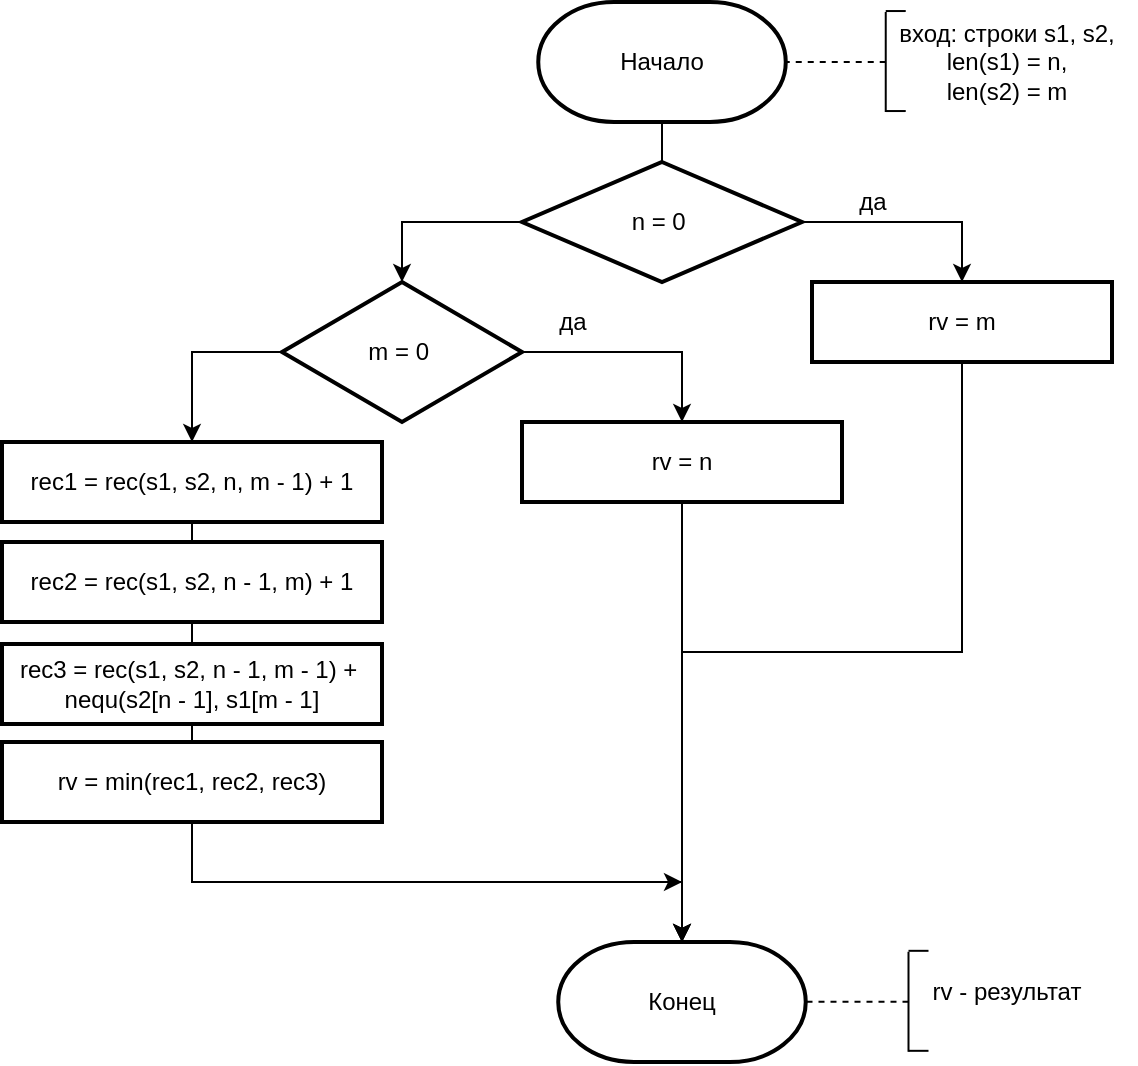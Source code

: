 <mxfile version="15.3.0" type="device"><diagram id="Z7M1hiWAhL-Ep1SD8Rdc" name="Page-1"><mxGraphModel dx="1004" dy="636" grid="1" gridSize="10" guides="1" tooltips="1" connect="1" arrows="1" fold="1" page="1" pageScale="1" pageWidth="827" pageHeight="1169" math="0" shadow="0"><root><mxCell id="0"/><mxCell id="1" parent="0"/><mxCell id="iw0TH2nkiD_WssG1gyYy-1" value="Начало" style="strokeWidth=2;html=1;shape=mxgraph.flowchart.terminator;whiteSpace=wrap;" vertex="1" parent="1"><mxGeometry x="318.13" width="123.75" height="60" as="geometry"/></mxCell><mxCell id="iw0TH2nkiD_WssG1gyYy-2" value="" style="endArrow=none;html=1;" edge="1" parent="1"><mxGeometry width="50" height="50" relative="1" as="geometry"><mxPoint x="491.87" y="55" as="sourcePoint"/><mxPoint x="491.87" y="5" as="targetPoint"/></mxGeometry></mxCell><mxCell id="iw0TH2nkiD_WssG1gyYy-3" value="" style="endArrow=none;html=1;" edge="1" parent="1"><mxGeometry width="50" height="50" relative="1" as="geometry"><mxPoint x="501.87" y="4.52" as="sourcePoint"/><mxPoint x="491.87" y="4.52" as="targetPoint"/></mxGeometry></mxCell><mxCell id="iw0TH2nkiD_WssG1gyYy-4" value="" style="endArrow=none;html=1;" edge="1" parent="1"><mxGeometry width="50" height="50" relative="1" as="geometry"><mxPoint x="491.87" y="54.52" as="sourcePoint"/><mxPoint x="501.87" y="54.52" as="targetPoint"/></mxGeometry></mxCell><mxCell id="iw0TH2nkiD_WssG1gyYy-5" value="вход: строки s1, s2,&lt;br&gt;len(s1) = n,&lt;br&gt;len(s2) = m" style="text;html=1;align=center;verticalAlign=middle;resizable=0;points=[];autosize=1;strokeColor=none;fillColor=none;" vertex="1" parent="1"><mxGeometry x="486.62" y="5" width="130" height="50" as="geometry"/></mxCell><mxCell id="iw0TH2nkiD_WssG1gyYy-6" value="" style="endArrow=none;dashed=1;html=1;entryX=1;entryY=0.5;entryDx=0;entryDy=0;entryPerimeter=0;" edge="1" parent="1" target="iw0TH2nkiD_WssG1gyYy-1"><mxGeometry width="50" height="50" relative="1" as="geometry"><mxPoint x="491.87" y="30" as="sourcePoint"/><mxPoint x="441.87" y="5" as="targetPoint"/></mxGeometry></mxCell><mxCell id="iw0TH2nkiD_WssG1gyYy-34" style="edgeStyle=orthogonalEdgeStyle;rounded=0;orthogonalLoop=1;jettySize=auto;html=1;exitX=0;exitY=0.5;exitDx=0;exitDy=0;" edge="1" parent="1" source="iw0TH2nkiD_WssG1gyYy-7" target="iw0TH2nkiD_WssG1gyYy-8"><mxGeometry relative="1" as="geometry"/></mxCell><mxCell id="iw0TH2nkiD_WssG1gyYy-35" style="edgeStyle=orthogonalEdgeStyle;rounded=0;orthogonalLoop=1;jettySize=auto;html=1;exitX=1;exitY=0.5;exitDx=0;exitDy=0;entryX=0.5;entryY=0;entryDx=0;entryDy=0;" edge="1" parent="1" source="iw0TH2nkiD_WssG1gyYy-7" target="iw0TH2nkiD_WssG1gyYy-10"><mxGeometry relative="1" as="geometry"/></mxCell><mxCell id="iw0TH2nkiD_WssG1gyYy-7" value="n = 0&amp;nbsp;" style="rhombus;whiteSpace=wrap;html=1;strokeWidth=2;" vertex="1" parent="1"><mxGeometry x="310" y="80" width="140" height="60" as="geometry"/></mxCell><mxCell id="iw0TH2nkiD_WssG1gyYy-30" style="edgeStyle=orthogonalEdgeStyle;rounded=0;orthogonalLoop=1;jettySize=auto;html=1;exitX=0;exitY=0.5;exitDx=0;exitDy=0;entryX=0.5;entryY=0;entryDx=0;entryDy=0;" edge="1" parent="1" source="iw0TH2nkiD_WssG1gyYy-8" target="iw0TH2nkiD_WssG1gyYy-22"><mxGeometry relative="1" as="geometry"/></mxCell><mxCell id="iw0TH2nkiD_WssG1gyYy-36" style="edgeStyle=orthogonalEdgeStyle;rounded=0;orthogonalLoop=1;jettySize=auto;html=1;exitX=1;exitY=0.5;exitDx=0;exitDy=0;" edge="1" parent="1" source="iw0TH2nkiD_WssG1gyYy-8" target="iw0TH2nkiD_WssG1gyYy-9"><mxGeometry relative="1" as="geometry"/></mxCell><mxCell id="iw0TH2nkiD_WssG1gyYy-8" value="m = 0&amp;nbsp;" style="rhombus;whiteSpace=wrap;html=1;strokeWidth=2;" vertex="1" parent="1"><mxGeometry x="190" y="140" width="120" height="70" as="geometry"/></mxCell><mxCell id="iw0TH2nkiD_WssG1gyYy-40" style="edgeStyle=orthogonalEdgeStyle;rounded=0;orthogonalLoop=1;jettySize=auto;html=1;exitX=0.5;exitY=1;exitDx=0;exitDy=0;" edge="1" parent="1" source="iw0TH2nkiD_WssG1gyYy-9" target="iw0TH2nkiD_WssG1gyYy-37"><mxGeometry relative="1" as="geometry"/></mxCell><mxCell id="iw0TH2nkiD_WssG1gyYy-9" value="rv = n" style="rounded=0;whiteSpace=wrap;html=1;strokeWidth=2;" vertex="1" parent="1"><mxGeometry x="310" y="210" width="160" height="40" as="geometry"/></mxCell><mxCell id="iw0TH2nkiD_WssG1gyYy-41" style="edgeStyle=orthogonalEdgeStyle;rounded=0;orthogonalLoop=1;jettySize=auto;html=1;exitX=0.5;exitY=1;exitDx=0;exitDy=0;" edge="1" parent="1" source="iw0TH2nkiD_WssG1gyYy-10" target="iw0TH2nkiD_WssG1gyYy-37"><mxGeometry relative="1" as="geometry"/></mxCell><mxCell id="iw0TH2nkiD_WssG1gyYy-10" value="rv = m" style="rounded=0;whiteSpace=wrap;html=1;strokeWidth=2;" vertex="1" parent="1"><mxGeometry x="455" y="140" width="150" height="40" as="geometry"/></mxCell><mxCell id="iw0TH2nkiD_WssG1gyYy-15" value="да" style="text;html=1;align=center;verticalAlign=middle;resizable=0;points=[];autosize=1;strokeColor=none;fillColor=none;" vertex="1" parent="1"><mxGeometry x="470" y="90" width="30" height="20" as="geometry"/></mxCell><mxCell id="iw0TH2nkiD_WssG1gyYy-21" value="да" style="text;html=1;align=center;verticalAlign=middle;resizable=0;points=[];autosize=1;strokeColor=none;fillColor=none;" vertex="1" parent="1"><mxGeometry x="320" y="150" width="30" height="20" as="geometry"/></mxCell><mxCell id="iw0TH2nkiD_WssG1gyYy-22" value="rec1 = rec(s1, s2, n, m - 1) + 1" style="rounded=0;whiteSpace=wrap;html=1;absoluteArcSize=1;arcSize=14;strokeWidth=2;" vertex="1" parent="1"><mxGeometry x="50" y="220" width="190" height="40" as="geometry"/></mxCell><mxCell id="iw0TH2nkiD_WssG1gyYy-23" value="rec2 = rec(s1, s2, n - 1, m) + 1" style="rounded=0;whiteSpace=wrap;html=1;absoluteArcSize=1;arcSize=14;strokeWidth=2;" vertex="1" parent="1"><mxGeometry x="50" y="270" width="190" height="40" as="geometry"/></mxCell><mxCell id="iw0TH2nkiD_WssG1gyYy-24" value="rec3 = rec(s1, s2, n - 1, m - 1) +&amp;nbsp;&lt;br&gt;nequ(s2[n - 1], s1[m - 1]" style="rounded=0;whiteSpace=wrap;html=1;absoluteArcSize=1;arcSize=14;strokeWidth=2;" vertex="1" parent="1"><mxGeometry x="50" y="321" width="190" height="40" as="geometry"/></mxCell><mxCell id="iw0TH2nkiD_WssG1gyYy-25" value="" style="endArrow=none;html=1;" edge="1" parent="1" source="iw0TH2nkiD_WssG1gyYy-23" target="iw0TH2nkiD_WssG1gyYy-22"><mxGeometry width="50" height="50" relative="1" as="geometry"><mxPoint x="180" y="390" as="sourcePoint"/><mxPoint x="230" y="340" as="targetPoint"/></mxGeometry></mxCell><mxCell id="iw0TH2nkiD_WssG1gyYy-26" value="" style="endArrow=none;html=1;entryX=0.5;entryY=1;entryDx=0;entryDy=0;exitX=0.5;exitY=0;exitDx=0;exitDy=0;" edge="1" parent="1" source="iw0TH2nkiD_WssG1gyYy-24" target="iw0TH2nkiD_WssG1gyYy-23"><mxGeometry width="50" height="50" relative="1" as="geometry"><mxPoint x="180" y="390" as="sourcePoint"/><mxPoint x="230" y="340" as="targetPoint"/></mxGeometry></mxCell><mxCell id="iw0TH2nkiD_WssG1gyYy-39" style="edgeStyle=orthogonalEdgeStyle;rounded=0;orthogonalLoop=1;jettySize=auto;html=1;exitX=0.5;exitY=1;exitDx=0;exitDy=0;" edge="1" parent="1" source="iw0TH2nkiD_WssG1gyYy-31" target="iw0TH2nkiD_WssG1gyYy-37"><mxGeometry relative="1" as="geometry"/></mxCell><mxCell id="iw0TH2nkiD_WssG1gyYy-31" value="rv = min(rec1, rec2, rec3)" style="rounded=0;whiteSpace=wrap;html=1;strokeWidth=2;" vertex="1" parent="1"><mxGeometry x="50" y="370" width="190" height="40" as="geometry"/></mxCell><mxCell id="iw0TH2nkiD_WssG1gyYy-32" value="" style="endArrow=none;html=1;entryX=0.5;entryY=1;entryDx=0;entryDy=0;" edge="1" parent="1" source="iw0TH2nkiD_WssG1gyYy-31" target="iw0TH2nkiD_WssG1gyYy-24"><mxGeometry width="50" height="50" relative="1" as="geometry"><mxPoint x="250" y="320" as="sourcePoint"/><mxPoint x="300" y="270" as="targetPoint"/></mxGeometry></mxCell><mxCell id="iw0TH2nkiD_WssG1gyYy-33" value="" style="endArrow=none;html=1;entryX=0.5;entryY=1;entryDx=0;entryDy=0;entryPerimeter=0;exitX=0.5;exitY=0;exitDx=0;exitDy=0;" edge="1" parent="1" source="iw0TH2nkiD_WssG1gyYy-7" target="iw0TH2nkiD_WssG1gyYy-1"><mxGeometry width="50" height="50" relative="1" as="geometry"><mxPoint x="382" y="90" as="sourcePoint"/><mxPoint x="460" y="160" as="targetPoint"/></mxGeometry></mxCell><mxCell id="iw0TH2nkiD_WssG1gyYy-37" value="Конец" style="strokeWidth=2;html=1;shape=mxgraph.flowchart.terminator;whiteSpace=wrap;" vertex="1" parent="1"><mxGeometry x="328.12" y="470" width="123.75" height="60" as="geometry"/></mxCell><mxCell id="iw0TH2nkiD_WssG1gyYy-42" value="" style="endArrow=classic;html=1;" edge="1" parent="1"><mxGeometry width="50" height="50" relative="1" as="geometry"><mxPoint x="370" y="440" as="sourcePoint"/><mxPoint x="390" y="440" as="targetPoint"/></mxGeometry></mxCell><mxCell id="iw0TH2nkiD_WssG1gyYy-48" value="" style="endArrow=none;html=1;" edge="1" parent="1"><mxGeometry width="50" height="50" relative="1" as="geometry"><mxPoint x="503.25" y="524.89" as="sourcePoint"/><mxPoint x="503.25" y="474.89" as="targetPoint"/></mxGeometry></mxCell><mxCell id="iw0TH2nkiD_WssG1gyYy-49" value="" style="endArrow=none;html=1;" edge="1" parent="1"><mxGeometry width="50" height="50" relative="1" as="geometry"><mxPoint x="513.25" y="474.41" as="sourcePoint"/><mxPoint x="503.25" y="474.41" as="targetPoint"/></mxGeometry></mxCell><mxCell id="iw0TH2nkiD_WssG1gyYy-50" value="" style="endArrow=none;html=1;" edge="1" parent="1"><mxGeometry width="50" height="50" relative="1" as="geometry"><mxPoint x="503.25" y="524.41" as="sourcePoint"/><mxPoint x="513.25" y="524.41" as="targetPoint"/></mxGeometry></mxCell><mxCell id="iw0TH2nkiD_WssG1gyYy-51" value="" style="endArrow=none;dashed=1;html=1;entryX=1;entryY=0.5;entryDx=0;entryDy=0;entryPerimeter=0;" edge="1" parent="1"><mxGeometry width="50" height="50" relative="1" as="geometry"><mxPoint x="503.25" y="499.89" as="sourcePoint"/><mxPoint x="450" y="499.89" as="targetPoint"/></mxGeometry></mxCell><mxCell id="iw0TH2nkiD_WssG1gyYy-52" value="rv - результат" style="text;html=1;align=center;verticalAlign=middle;resizable=0;points=[];autosize=1;strokeColor=none;fillColor=none;" vertex="1" parent="1"><mxGeometry x="506.62" y="485.41" width="90" height="20" as="geometry"/></mxCell></root></mxGraphModel></diagram></mxfile>